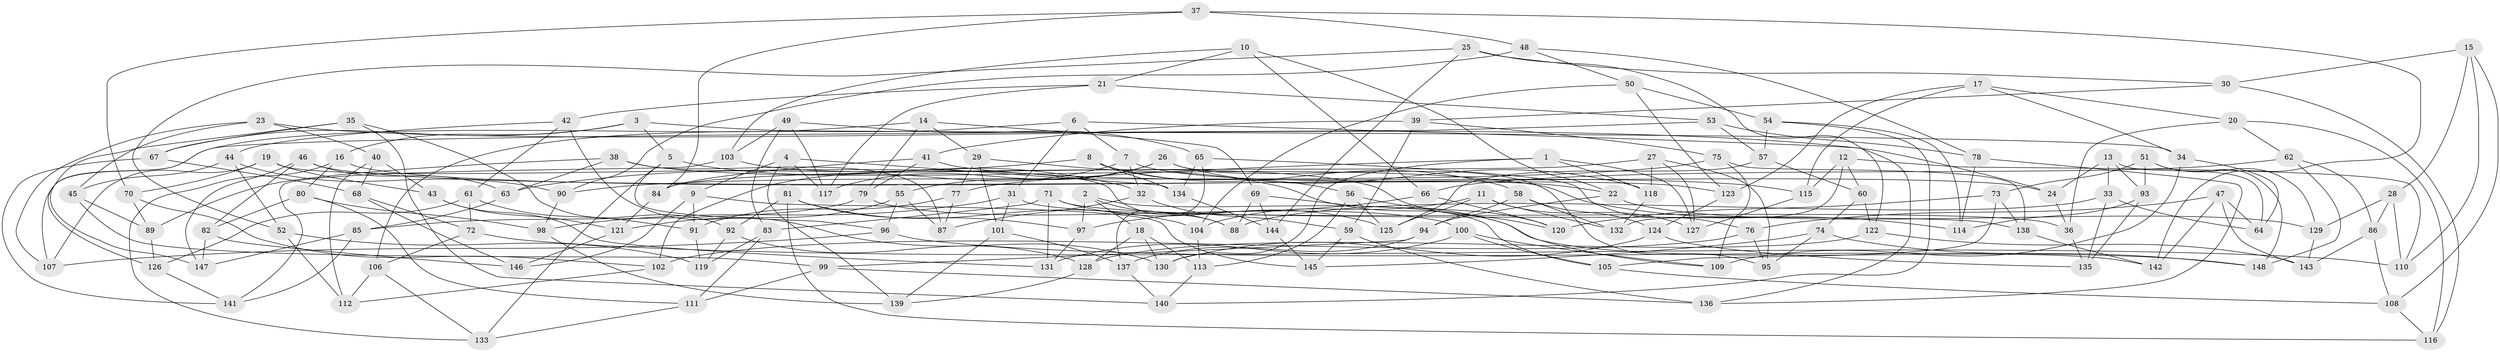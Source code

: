 // coarse degree distribution, {5: 0.0851063829787234, 10: 0.1276595744680851, 8: 0.2127659574468085, 6: 0.2553191489361702, 7: 0.1276595744680851, 9: 0.0425531914893617, 11: 0.0425531914893617, 3: 0.0425531914893617, 4: 0.06382978723404255}
// Generated by graph-tools (version 1.1) at 2025/54/03/04/25 22:54:06]
// undirected, 148 vertices, 296 edges
graph export_dot {
  node [color=gray90,style=filled];
  1;
  2;
  3;
  4;
  5;
  6;
  7;
  8;
  9;
  10;
  11;
  12;
  13;
  14;
  15;
  16;
  17;
  18;
  19;
  20;
  21;
  22;
  23;
  24;
  25;
  26;
  27;
  28;
  29;
  30;
  31;
  32;
  33;
  34;
  35;
  36;
  37;
  38;
  39;
  40;
  41;
  42;
  43;
  44;
  45;
  46;
  47;
  48;
  49;
  50;
  51;
  52;
  53;
  54;
  55;
  56;
  57;
  58;
  59;
  60;
  61;
  62;
  63;
  64;
  65;
  66;
  67;
  68;
  69;
  70;
  71;
  72;
  73;
  74;
  75;
  76;
  77;
  78;
  79;
  80;
  81;
  82;
  83;
  84;
  85;
  86;
  87;
  88;
  89;
  90;
  91;
  92;
  93;
  94;
  95;
  96;
  97;
  98;
  99;
  100;
  101;
  102;
  103;
  104;
  105;
  106;
  107;
  108;
  109;
  110;
  111;
  112;
  113;
  114;
  115;
  116;
  117;
  118;
  119;
  120;
  121;
  122;
  123;
  124;
  125;
  126;
  127;
  128;
  129;
  130;
  131;
  132;
  133;
  134;
  135;
  136;
  137;
  138;
  139;
  140;
  141;
  142;
  143;
  144;
  145;
  146;
  147;
  148;
  1 -- 130;
  1 -- 77;
  1 -- 118;
  1 -- 127;
  2 -- 18;
  2 -- 88;
  2 -- 105;
  2 -- 97;
  3 -- 67;
  3 -- 34;
  3 -- 16;
  3 -- 5;
  4 -- 117;
  4 -- 139;
  4 -- 134;
  4 -- 9;
  5 -- 96;
  5 -- 133;
  5 -- 32;
  6 -- 106;
  6 -- 31;
  6 -- 136;
  6 -- 7;
  7 -- 22;
  7 -- 32;
  7 -- 102;
  8 -- 58;
  8 -- 63;
  8 -- 134;
  8 -- 56;
  9 -- 145;
  9 -- 146;
  9 -- 91;
  10 -- 66;
  10 -- 103;
  10 -- 21;
  10 -- 22;
  11 -- 125;
  11 -- 104;
  11 -- 127;
  11 -- 132;
  12 -- 60;
  12 -- 110;
  12 -- 115;
  12 -- 132;
  13 -- 24;
  13 -- 93;
  13 -- 64;
  13 -- 33;
  14 -- 79;
  14 -- 126;
  14 -- 69;
  14 -- 29;
  15 -- 30;
  15 -- 28;
  15 -- 110;
  15 -- 108;
  16 -- 133;
  16 -- 24;
  16 -- 80;
  17 -- 115;
  17 -- 123;
  17 -- 34;
  17 -- 20;
  18 -- 128;
  18 -- 113;
  18 -- 130;
  19 -- 43;
  19 -- 88;
  19 -- 70;
  19 -- 107;
  20 -- 62;
  20 -- 36;
  20 -- 116;
  21 -- 53;
  21 -- 117;
  21 -- 42;
  22 -- 94;
  22 -- 129;
  23 -- 40;
  23 -- 45;
  23 -- 24;
  23 -- 107;
  24 -- 36;
  25 -- 52;
  25 -- 122;
  25 -- 30;
  25 -- 144;
  26 -- 118;
  26 -- 95;
  26 -- 55;
  26 -- 117;
  27 -- 84;
  27 -- 127;
  27 -- 95;
  27 -- 118;
  28 -- 110;
  28 -- 86;
  28 -- 129;
  29 -- 77;
  29 -- 109;
  29 -- 101;
  30 -- 39;
  30 -- 116;
  31 -- 36;
  31 -- 98;
  31 -- 101;
  32 -- 59;
  32 -- 87;
  33 -- 64;
  33 -- 88;
  33 -- 135;
  34 -- 64;
  34 -- 109;
  35 -- 147;
  35 -- 92;
  35 -- 140;
  35 -- 67;
  36 -- 135;
  37 -- 48;
  37 -- 142;
  37 -- 84;
  37 -- 70;
  38 -- 63;
  38 -- 87;
  38 -- 89;
  38 -- 114;
  39 -- 59;
  39 -- 75;
  39 -- 41;
  40 -- 112;
  40 -- 43;
  40 -- 68;
  41 -- 115;
  41 -- 84;
  41 -- 79;
  42 -- 44;
  42 -- 61;
  42 -- 130;
  43 -- 121;
  43 -- 131;
  44 -- 45;
  44 -- 52;
  44 -- 90;
  45 -- 99;
  45 -- 89;
  46 -- 82;
  46 -- 63;
  46 -- 147;
  46 -- 123;
  47 -- 64;
  47 -- 143;
  47 -- 142;
  47 -- 76;
  48 -- 50;
  48 -- 78;
  48 -- 90;
  49 -- 65;
  49 -- 117;
  49 -- 103;
  49 -- 83;
  50 -- 123;
  50 -- 54;
  50 -- 104;
  51 -- 148;
  51 -- 93;
  51 -- 129;
  51 -- 73;
  52 -- 119;
  52 -- 112;
  53 -- 78;
  53 -- 107;
  53 -- 57;
  54 -- 57;
  54 -- 114;
  54 -- 140;
  55 -- 96;
  55 -- 87;
  55 -- 121;
  56 -- 125;
  56 -- 120;
  56 -- 113;
  57 -- 125;
  57 -- 60;
  58 -- 132;
  58 -- 94;
  58 -- 124;
  59 -- 145;
  59 -- 136;
  60 -- 122;
  60 -- 74;
  61 -- 72;
  61 -- 126;
  61 -- 91;
  62 -- 86;
  62 -- 148;
  62 -- 66;
  63 -- 85;
  65 -- 76;
  65 -- 137;
  65 -- 134;
  66 -- 120;
  66 -- 97;
  67 -- 68;
  67 -- 141;
  68 -- 146;
  68 -- 72;
  69 -- 142;
  69 -- 144;
  69 -- 88;
  70 -- 102;
  70 -- 89;
  71 -- 138;
  71 -- 125;
  71 -- 131;
  71 -- 83;
  72 -- 106;
  72 -- 110;
  73 -- 138;
  73 -- 105;
  73 -- 120;
  74 -- 145;
  74 -- 148;
  74 -- 95;
  75 -- 90;
  75 -- 138;
  75 -- 109;
  76 -- 95;
  76 -- 102;
  77 -- 91;
  77 -- 87;
  78 -- 136;
  78 -- 114;
  79 -- 85;
  79 -- 100;
  80 -- 111;
  80 -- 82;
  80 -- 98;
  81 -- 104;
  81 -- 116;
  81 -- 92;
  81 -- 97;
  82 -- 146;
  82 -- 147;
  83 -- 119;
  83 -- 111;
  84 -- 121;
  85 -- 147;
  85 -- 141;
  86 -- 108;
  86 -- 143;
  89 -- 126;
  90 -- 98;
  91 -- 119;
  92 -- 119;
  92 -- 128;
  93 -- 135;
  93 -- 114;
  94 -- 99;
  94 -- 137;
  96 -- 148;
  96 -- 107;
  97 -- 131;
  98 -- 139;
  99 -- 111;
  99 -- 136;
  100 -- 109;
  100 -- 105;
  100 -- 131;
  101 -- 139;
  101 -- 137;
  102 -- 112;
  103 -- 141;
  103 -- 120;
  104 -- 113;
  105 -- 108;
  106 -- 133;
  106 -- 112;
  108 -- 116;
  111 -- 133;
  113 -- 140;
  115 -- 127;
  118 -- 132;
  121 -- 146;
  122 -- 128;
  122 -- 143;
  123 -- 124;
  124 -- 130;
  124 -- 135;
  126 -- 141;
  128 -- 139;
  129 -- 143;
  134 -- 144;
  137 -- 140;
  138 -- 142;
  144 -- 145;
}
